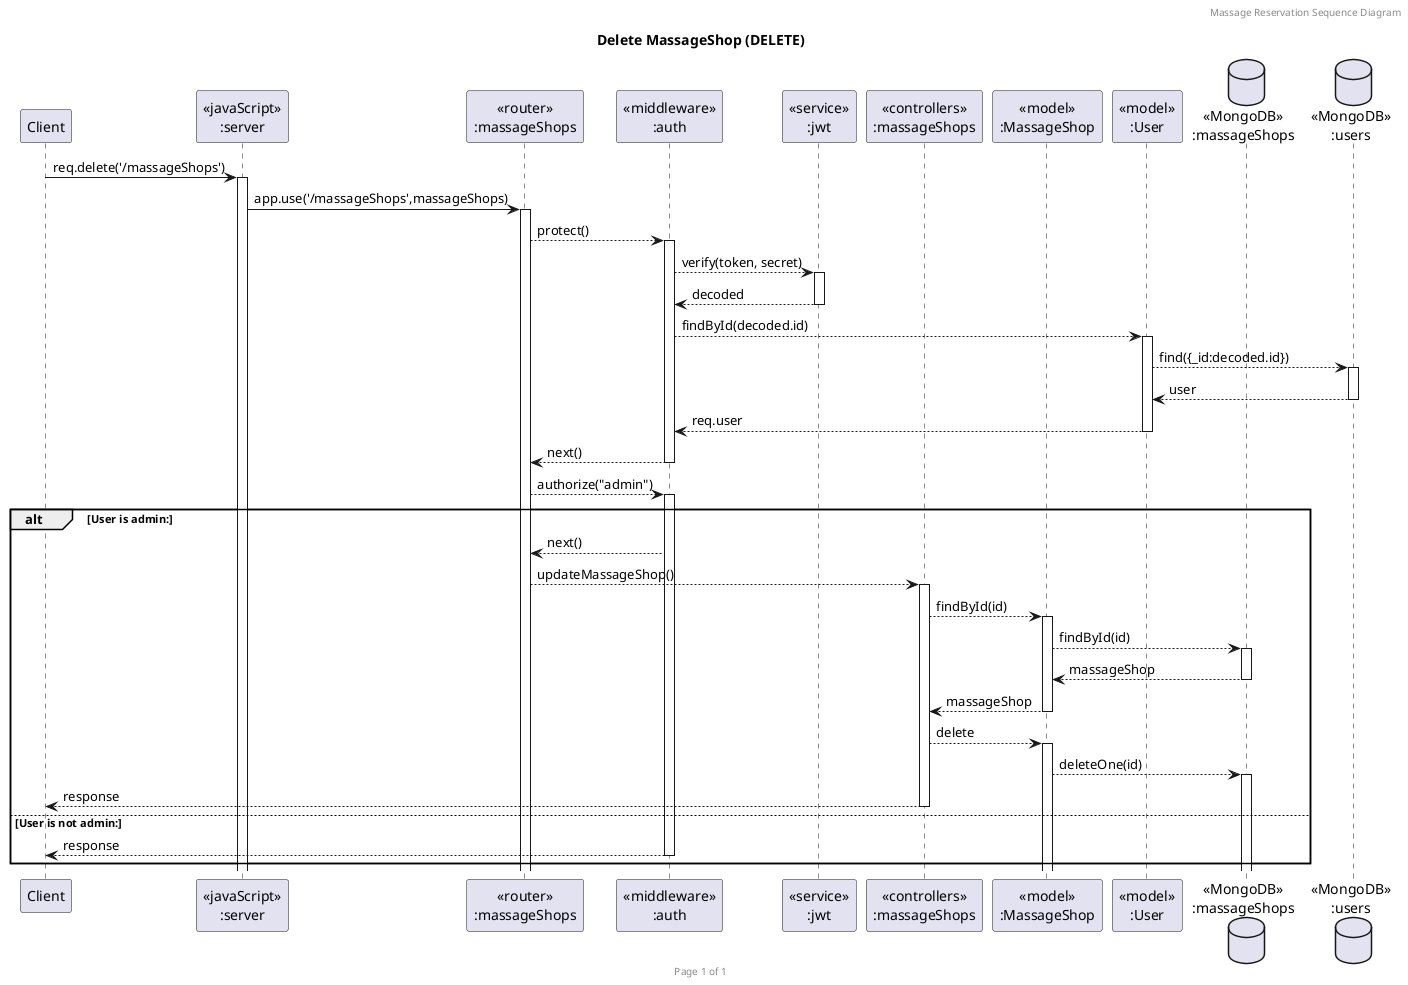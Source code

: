 @startuml Delete MassageShop (DELETE)

header Massage Reservation Sequence Diagram
footer Page %page% of %lastpage%
title "Delete MassageShop (DELETE)"

participant "Client" as client
participant "<<javaScript>>\n:server" as server
participant "<<router>>\n:massageShops" as routerMassageShops
participant "<<middleware>>\n:auth" as middlewareAuth
participant "<<service>>\n:jwt" as jwtAuth
participant "<<controllers>>\n:massageShops" as controllersMassageShops
participant "<<model>>\n:MassageShop" as modelMassageShop
participant "<<model>>\n:User" as modelUser
database "<<MongoDB>>\n:massageShops" as MassageShopsDatabase
database "<<MongoDB>>\n:users" as UsersDatabase

client->server ++:req.delete('/massageShops')
server->routerMassageShops ++:app.use('/massageShops',massageShops)

routerMassageShops --> middlewareAuth ++:protect()
middlewareAuth --> jwtAuth ++:verify(token, secret)
middlewareAuth <-- jwtAuth --:decoded
middlewareAuth --> modelUser ++:findById(decoded.id)
modelUser --> UsersDatabase ++: find({_id:decoded.id})
modelUser <-- UsersDatabase --:user
middlewareAuth <-- modelUser --:req.user
routerMassageShops <-- middlewareAuth --:next()

routerMassageShops --> middlewareAuth ++:authorize("admin")

alt User is admin:
    routerMassageShops <-- middlewareAuth :next()
    routerMassageShops --> controllersMassageShops ++:updateMassageShop()
    controllersMassageShops --> modelMassageShop ++:findById(id)
    modelMassageShop --> MassageShopsDatabase ++:findById(id)
    modelMassageShop <-- MassageShopsDatabase --:massageShop
    controllersMassageShops <-- modelMassageShop --:massageShop
    controllersMassageShops --> modelMassageShop ++:delete
    modelMassageShop --> MassageShopsDatabase ++:deleteOne(id)
    client <-- controllersMassageShops --:response
else User is not admin:
    client <-- middlewareAuth --:response
    end

@enduml
